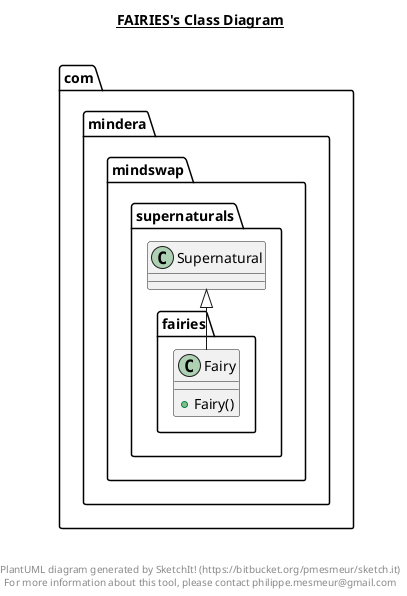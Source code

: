 @startuml

title __FAIRIES's Class Diagram__\n

  namespace com.mindera.mindswap {
    namespace supernaturals {
      namespace fairies {
        class com.mindera.mindswap.supernaturals.fairies.Fairy {
            + Fairy()
        }
      }
    }
  }
  

  com.mindera.mindswap.supernaturals.fairies.Fairy -up-|> com.mindera.mindswap.supernaturals.Supernatural


right footer


PlantUML diagram generated by SketchIt! (https://bitbucket.org/pmesmeur/sketch.it)
For more information about this tool, please contact philippe.mesmeur@gmail.com
endfooter

@enduml

